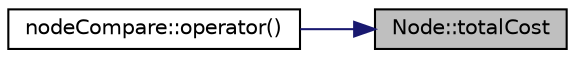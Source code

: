 digraph "Node::totalCost"
{
 // LATEX_PDF_SIZE
  edge [fontname="Helvetica",fontsize="10",labelfontname="Helvetica",labelfontsize="10"];
  node [fontname="Helvetica",fontsize="10",shape=record];
  rankdir="RL";
  Node1 [label="Node::totalCost",height=0.2,width=0.4,color="black", fillcolor="grey75", style="filled", fontcolor="black",tooltip=" "];
  Node1 -> Node2 [dir="back",color="midnightblue",fontsize="10",style="solid",fontname="Helvetica"];
  Node2 [label="nodeCompare::operator()",height=0.2,width=0.4,color="black", fillcolor="white", style="filled",URL="$structnodeCompare.html#a5537fa4fd1bc4a7eb6711c9385c39176",tooltip=" "];
}
